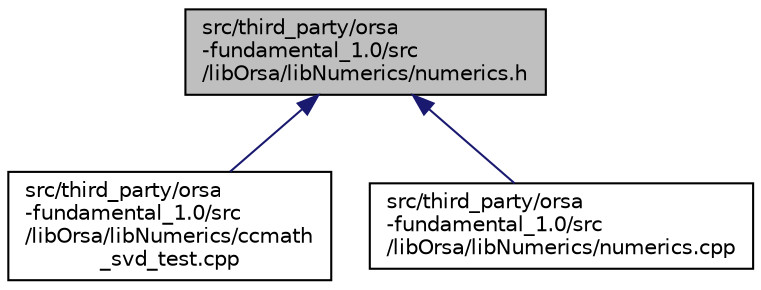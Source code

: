 digraph "src/third_party/orsa-fundamental_1.0/src/libOrsa/libNumerics/numerics.h"
{
  edge [fontname="Helvetica",fontsize="10",labelfontname="Helvetica",labelfontsize="10"];
  node [fontname="Helvetica",fontsize="10",shape=record];
  Node1 [label="src/third_party/orsa\l-fundamental_1.0/src\l/libOrsa/libNumerics/numerics.h",height=0.2,width=0.4,color="black", fillcolor="grey75", style="filled", fontcolor="black"];
  Node1 -> Node2 [dir="back",color="midnightblue",fontsize="10",style="solid"];
  Node2 [label="src/third_party/orsa\l-fundamental_1.0/src\l/libOrsa/libNumerics/ccmath\l_svd_test.cpp",height=0.2,width=0.4,color="black", fillcolor="white", style="filled",URL="$libOrsa_2libNumerics_2ccmath__svd__test_8cpp.html"];
  Node1 -> Node3 [dir="back",color="midnightblue",fontsize="10",style="solid"];
  Node3 [label="src/third_party/orsa\l-fundamental_1.0/src\l/libOrsa/libNumerics/numerics.cpp",height=0.2,width=0.4,color="black", fillcolor="white", style="filled",URL="$libOrsa_2libNumerics_2numerics_8cpp.html"];
}
